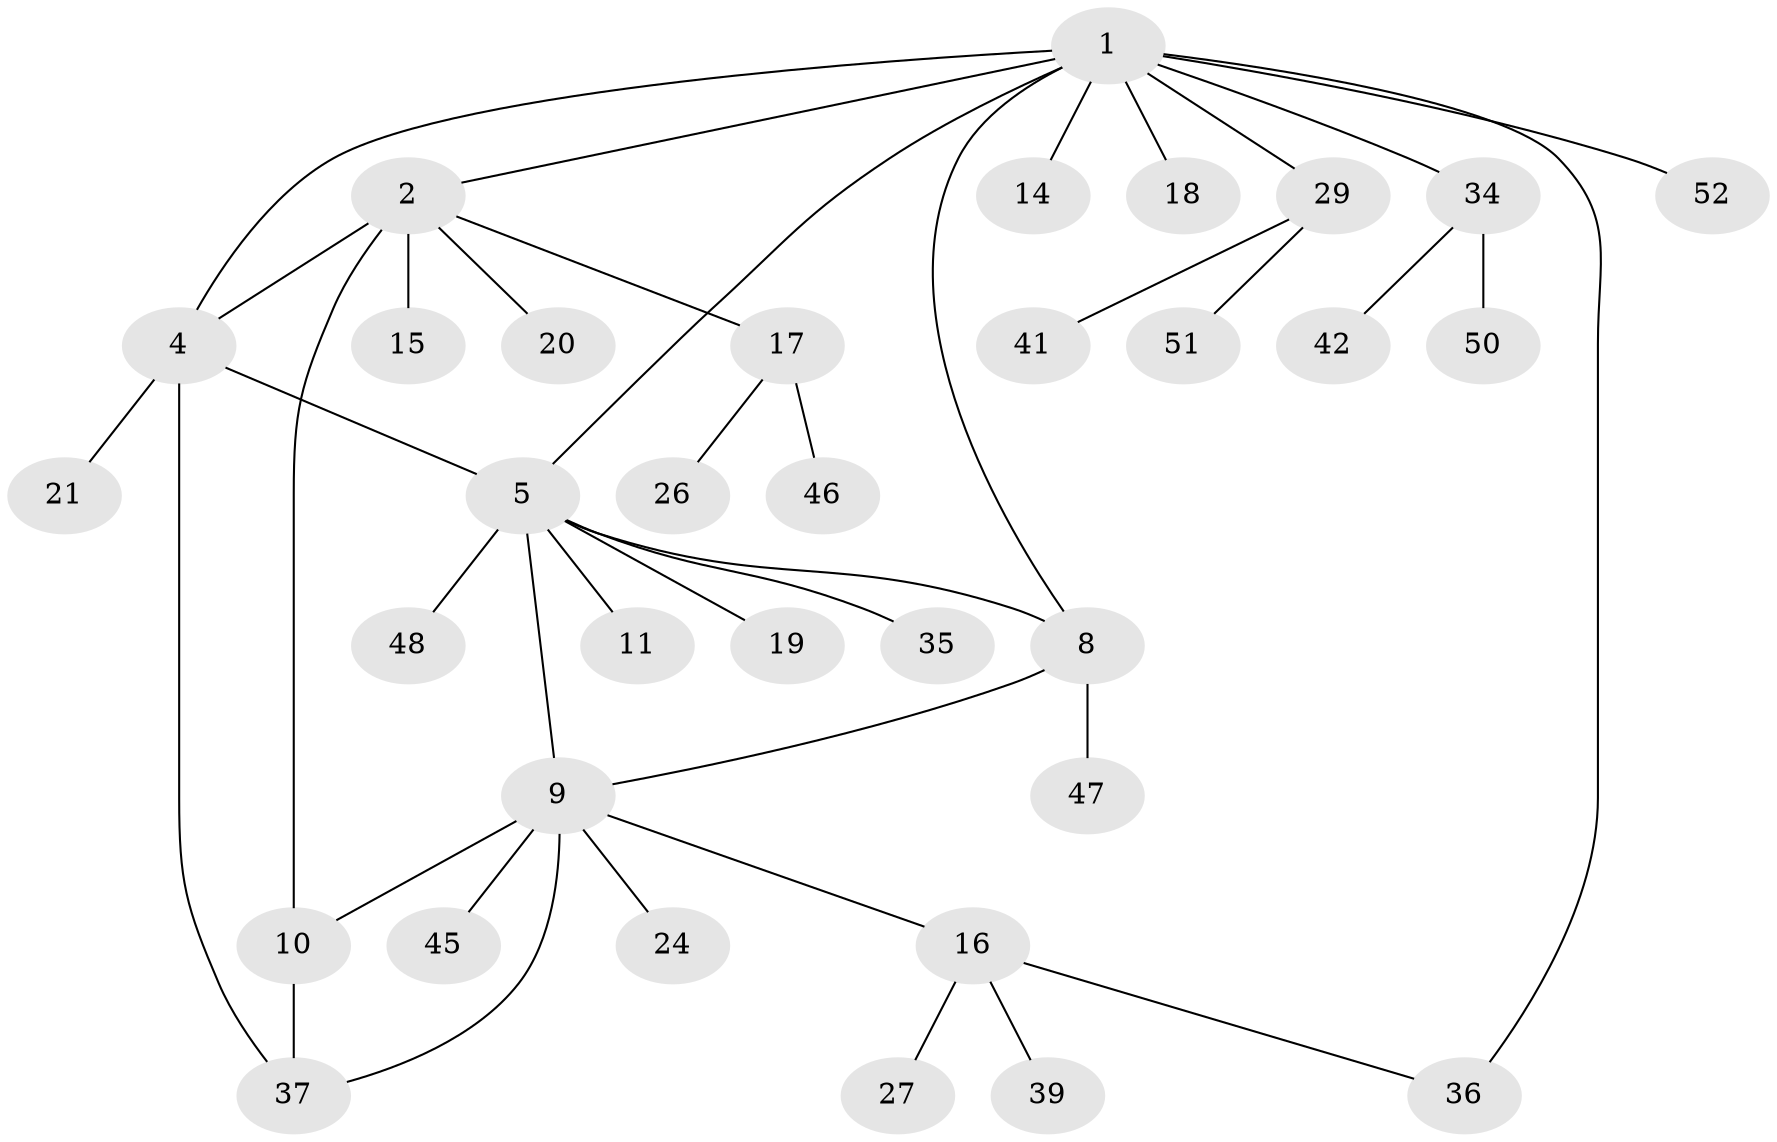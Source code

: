 // original degree distribution, {6: 0.057692307692307696, 5: 0.057692307692307696, 4: 0.09615384615384616, 3: 0.07692307692307693, 7: 0.019230769230769232, 2: 0.23076923076923078, 1: 0.46153846153846156}
// Generated by graph-tools (version 1.1) at 2025/11/02/27/25 16:11:29]
// undirected, 34 vertices, 41 edges
graph export_dot {
graph [start="1"]
  node [color=gray90,style=filled];
  1 [super="+7"];
  2 [super="+3"];
  4 [super="+31"];
  5 [super="+6"];
  8 [super="+12"];
  9 [super="+13"];
  10 [super="+40"];
  11 [super="+44"];
  14;
  15;
  16 [super="+30"];
  17 [super="+23"];
  18;
  19 [super="+25"];
  20 [super="+28"];
  21 [super="+22"];
  24;
  26 [super="+32"];
  27;
  29 [super="+33"];
  34 [super="+49"];
  35;
  36;
  37 [super="+38"];
  39 [super="+43"];
  41;
  42;
  45;
  46;
  47;
  48;
  50;
  51;
  52;
  1 -- 2;
  1 -- 5;
  1 -- 14;
  1 -- 29;
  1 -- 52;
  1 -- 18;
  1 -- 34;
  1 -- 4;
  1 -- 36;
  1 -- 8;
  2 -- 10 [weight=2];
  2 -- 15;
  2 -- 17;
  2 -- 4;
  2 -- 20;
  4 -- 21;
  4 -- 37;
  4 -- 5;
  5 -- 19;
  5 -- 48;
  5 -- 35;
  5 -- 8;
  5 -- 9;
  5 -- 11;
  8 -- 9;
  8 -- 47;
  9 -- 10;
  9 -- 16;
  9 -- 45;
  9 -- 24;
  9 -- 37;
  10 -- 37;
  16 -- 27;
  16 -- 39;
  16 -- 36;
  17 -- 26;
  17 -- 46;
  29 -- 41;
  29 -- 51;
  34 -- 42;
  34 -- 50;
}
